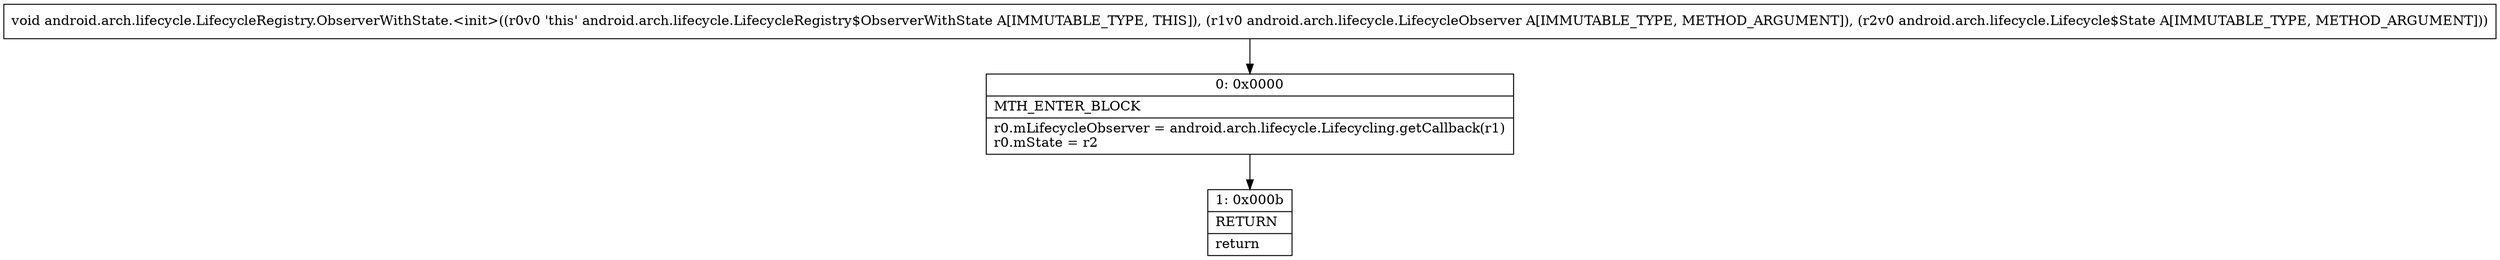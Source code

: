 digraph "CFG forandroid.arch.lifecycle.LifecycleRegistry.ObserverWithState.\<init\>(Landroid\/arch\/lifecycle\/LifecycleObserver;Landroid\/arch\/lifecycle\/Lifecycle$State;)V" {
Node_0 [shape=record,label="{0\:\ 0x0000|MTH_ENTER_BLOCK\l|r0.mLifecycleObserver = android.arch.lifecycle.Lifecycling.getCallback(r1)\lr0.mState = r2\l}"];
Node_1 [shape=record,label="{1\:\ 0x000b|RETURN\l|return\l}"];
MethodNode[shape=record,label="{void android.arch.lifecycle.LifecycleRegistry.ObserverWithState.\<init\>((r0v0 'this' android.arch.lifecycle.LifecycleRegistry$ObserverWithState A[IMMUTABLE_TYPE, THIS]), (r1v0 android.arch.lifecycle.LifecycleObserver A[IMMUTABLE_TYPE, METHOD_ARGUMENT]), (r2v0 android.arch.lifecycle.Lifecycle$State A[IMMUTABLE_TYPE, METHOD_ARGUMENT])) }"];
MethodNode -> Node_0;
Node_0 -> Node_1;
}

